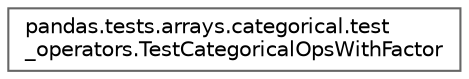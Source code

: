 digraph "Graphical Class Hierarchy"
{
 // LATEX_PDF_SIZE
  bgcolor="transparent";
  edge [fontname=Helvetica,fontsize=10,labelfontname=Helvetica,labelfontsize=10];
  node [fontname=Helvetica,fontsize=10,shape=box,height=0.2,width=0.4];
  rankdir="LR";
  Node0 [id="Node000000",label="pandas.tests.arrays.categorical.test\l_operators.TestCategoricalOpsWithFactor",height=0.2,width=0.4,color="grey40", fillcolor="white", style="filled",URL="$df/dfb/classpandas_1_1tests_1_1arrays_1_1categorical_1_1test__operators_1_1TestCategoricalOpsWithFactor.html",tooltip=" "];
}

